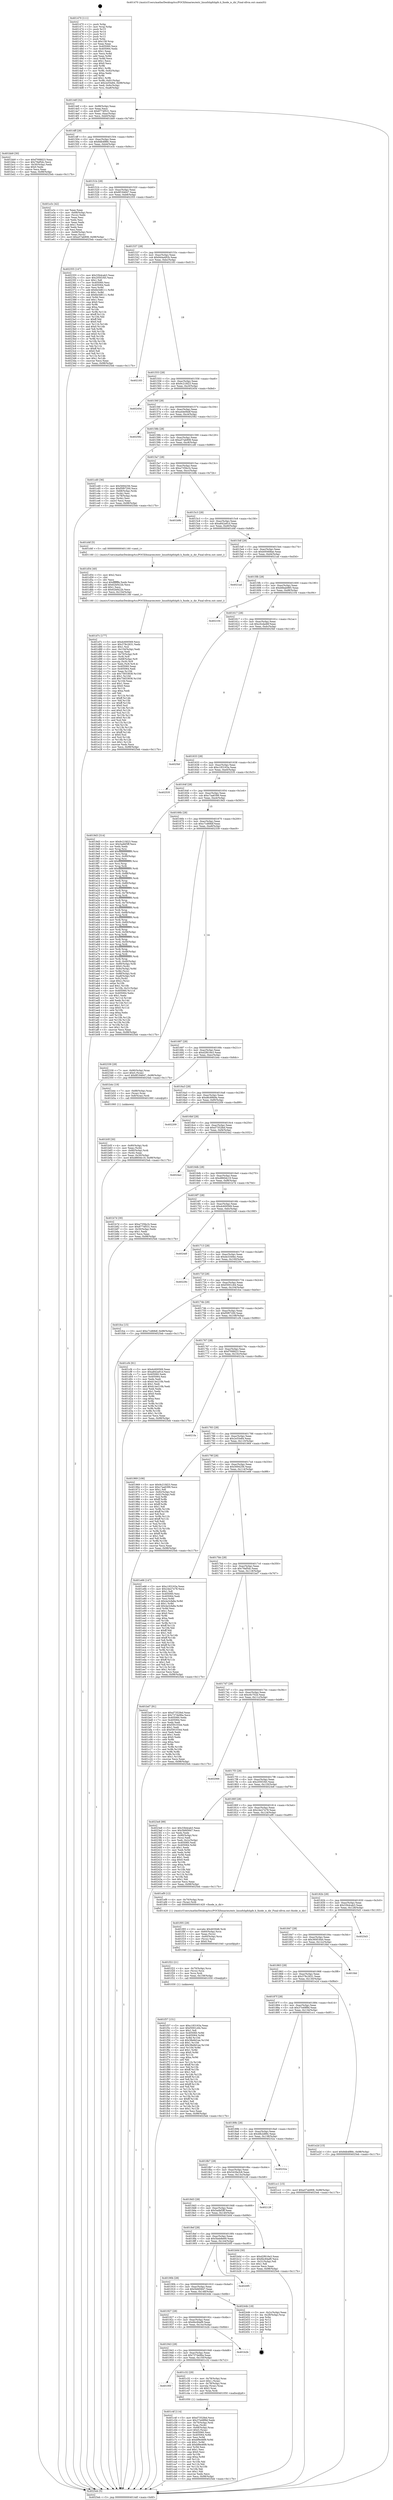 digraph "0x401470" {
  label = "0x401470 (/mnt/c/Users/mathe/Desktop/tcc/POCII/binaries/extr_linuxfshpfshpfs.h_fnode_is_dir_Final-ollvm.out::main(0))"
  labelloc = "t"
  node[shape=record]

  Entry [label="",width=0.3,height=0.3,shape=circle,fillcolor=black,style=filled]
  "0x4014df" [label="{
     0x4014df [32]\l
     | [instrs]\l
     &nbsp;&nbsp;0x4014df \<+6\>: mov -0x98(%rbp),%eax\l
     &nbsp;&nbsp;0x4014e5 \<+2\>: mov %eax,%ecx\l
     &nbsp;&nbsp;0x4014e7 \<+6\>: sub $0x8774f531,%ecx\l
     &nbsp;&nbsp;0x4014ed \<+6\>: mov %eax,-0xac(%rbp)\l
     &nbsp;&nbsp;0x4014f3 \<+6\>: mov %ecx,-0xb0(%rbp)\l
     &nbsp;&nbsp;0x4014f9 \<+6\>: je 0000000000401bb9 \<main+0x749\>\l
  }"]
  "0x401bb9" [label="{
     0x401bb9 [30]\l
     | [instrs]\l
     &nbsp;&nbsp;0x401bb9 \<+5\>: mov $0xf769fd23,%eax\l
     &nbsp;&nbsp;0x401bbe \<+5\>: mov $0x79af5dc,%ecx\l
     &nbsp;&nbsp;0x401bc3 \<+3\>: mov -0x30(%rbp),%edx\l
     &nbsp;&nbsp;0x401bc6 \<+3\>: cmp $0x0,%edx\l
     &nbsp;&nbsp;0x401bc9 \<+3\>: cmove %ecx,%eax\l
     &nbsp;&nbsp;0x401bcc \<+6\>: mov %eax,-0x98(%rbp)\l
     &nbsp;&nbsp;0x401bd2 \<+5\>: jmp 00000000004025eb \<main+0x117b\>\l
  }"]
  "0x4014ff" [label="{
     0x4014ff [28]\l
     | [instrs]\l
     &nbsp;&nbsp;0x4014ff \<+5\>: jmp 0000000000401504 \<main+0x94\>\l
     &nbsp;&nbsp;0x401504 \<+6\>: mov -0xac(%rbp),%eax\l
     &nbsp;&nbsp;0x40150a \<+5\>: sub $0x8db4f88c,%eax\l
     &nbsp;&nbsp;0x40150f \<+6\>: mov %eax,-0xb4(%rbp)\l
     &nbsp;&nbsp;0x401515 \<+6\>: je 0000000000401e3c \<main+0x9cc\>\l
  }"]
  Exit [label="",width=0.3,height=0.3,shape=circle,fillcolor=black,style=filled,peripheries=2]
  "0x401e3c" [label="{
     0x401e3c [42]\l
     | [instrs]\l
     &nbsp;&nbsp;0x401e3c \<+2\>: xor %eax,%eax\l
     &nbsp;&nbsp;0x401e3e \<+4\>: mov -0x68(%rbp),%rcx\l
     &nbsp;&nbsp;0x401e42 \<+2\>: mov (%rcx),%edx\l
     &nbsp;&nbsp;0x401e44 \<+2\>: mov %eax,%esi\l
     &nbsp;&nbsp;0x401e46 \<+2\>: sub %edx,%esi\l
     &nbsp;&nbsp;0x401e48 \<+2\>: mov %eax,%edx\l
     &nbsp;&nbsp;0x401e4a \<+3\>: sub $0x1,%edx\l
     &nbsp;&nbsp;0x401e4d \<+2\>: add %edx,%esi\l
     &nbsp;&nbsp;0x401e4f \<+2\>: sub %esi,%eax\l
     &nbsp;&nbsp;0x401e51 \<+4\>: mov -0x68(%rbp),%rcx\l
     &nbsp;&nbsp;0x401e55 \<+2\>: mov %eax,(%rcx)\l
     &nbsp;&nbsp;0x401e57 \<+10\>: movl $0xa57ab908,-0x98(%rbp)\l
     &nbsp;&nbsp;0x401e61 \<+5\>: jmp 00000000004025eb \<main+0x117b\>\l
  }"]
  "0x40151b" [label="{
     0x40151b [28]\l
     | [instrs]\l
     &nbsp;&nbsp;0x40151b \<+5\>: jmp 0000000000401520 \<main+0xb0\>\l
     &nbsp;&nbsp;0x401520 \<+6\>: mov -0xac(%rbp),%eax\l
     &nbsp;&nbsp;0x401526 \<+5\>: sub $0x8f194647,%eax\l
     &nbsp;&nbsp;0x40152b \<+6\>: mov %eax,-0xb8(%rbp)\l
     &nbsp;&nbsp;0x401531 \<+6\>: je 0000000000402355 \<main+0xee5\>\l
  }"]
  "0x401f37" [label="{
     0x401f37 [151]\l
     | [instrs]\l
     &nbsp;&nbsp;0x401f37 \<+5\>: mov $0xc183163a,%eax\l
     &nbsp;&nbsp;0x401f3c \<+5\>: mov $0xf3001c64,%esi\l
     &nbsp;&nbsp;0x401f41 \<+2\>: mov $0x1,%dl\l
     &nbsp;&nbsp;0x401f43 \<+8\>: mov 0x405060,%r8d\l
     &nbsp;&nbsp;0x401f4b \<+8\>: mov 0x405064,%r9d\l
     &nbsp;&nbsp;0x401f53 \<+3\>: mov %r8d,%r10d\l
     &nbsp;&nbsp;0x401f56 \<+7\>: sub $0x38e8d1ee,%r10d\l
     &nbsp;&nbsp;0x401f5d \<+4\>: sub $0x1,%r10d\l
     &nbsp;&nbsp;0x401f61 \<+7\>: add $0x38e8d1ee,%r10d\l
     &nbsp;&nbsp;0x401f68 \<+4\>: imul %r10d,%r8d\l
     &nbsp;&nbsp;0x401f6c \<+4\>: and $0x1,%r8d\l
     &nbsp;&nbsp;0x401f70 \<+4\>: cmp $0x0,%r8d\l
     &nbsp;&nbsp;0x401f74 \<+4\>: sete %r11b\l
     &nbsp;&nbsp;0x401f78 \<+4\>: cmp $0xa,%r9d\l
     &nbsp;&nbsp;0x401f7c \<+3\>: setl %bl\l
     &nbsp;&nbsp;0x401f7f \<+3\>: mov %r11b,%r14b\l
     &nbsp;&nbsp;0x401f82 \<+4\>: xor $0xff,%r14b\l
     &nbsp;&nbsp;0x401f86 \<+3\>: mov %bl,%r15b\l
     &nbsp;&nbsp;0x401f89 \<+4\>: xor $0xff,%r15b\l
     &nbsp;&nbsp;0x401f8d \<+3\>: xor $0x1,%dl\l
     &nbsp;&nbsp;0x401f90 \<+3\>: mov %r14b,%r12b\l
     &nbsp;&nbsp;0x401f93 \<+4\>: and $0xff,%r12b\l
     &nbsp;&nbsp;0x401f97 \<+3\>: and %dl,%r11b\l
     &nbsp;&nbsp;0x401f9a \<+3\>: mov %r15b,%r13b\l
     &nbsp;&nbsp;0x401f9d \<+4\>: and $0xff,%r13b\l
     &nbsp;&nbsp;0x401fa1 \<+2\>: and %dl,%bl\l
     &nbsp;&nbsp;0x401fa3 \<+3\>: or %r11b,%r12b\l
     &nbsp;&nbsp;0x401fa6 \<+3\>: or %bl,%r13b\l
     &nbsp;&nbsp;0x401fa9 \<+3\>: xor %r13b,%r12b\l
     &nbsp;&nbsp;0x401fac \<+3\>: or %r15b,%r14b\l
     &nbsp;&nbsp;0x401faf \<+4\>: xor $0xff,%r14b\l
     &nbsp;&nbsp;0x401fb3 \<+3\>: or $0x1,%dl\l
     &nbsp;&nbsp;0x401fb6 \<+3\>: and %dl,%r14b\l
     &nbsp;&nbsp;0x401fb9 \<+3\>: or %r14b,%r12b\l
     &nbsp;&nbsp;0x401fbc \<+4\>: test $0x1,%r12b\l
     &nbsp;&nbsp;0x401fc0 \<+3\>: cmovne %esi,%eax\l
     &nbsp;&nbsp;0x401fc3 \<+6\>: mov %eax,-0x98(%rbp)\l
     &nbsp;&nbsp;0x401fc9 \<+5\>: jmp 00000000004025eb \<main+0x117b\>\l
  }"]
  "0x402355" [label="{
     0x402355 [147]\l
     | [instrs]\l
     &nbsp;&nbsp;0x402355 \<+5\>: mov $0x33b4cab3,%eax\l
     &nbsp;&nbsp;0x40235a \<+5\>: mov $0x205f1f45,%ecx\l
     &nbsp;&nbsp;0x40235f \<+2\>: mov $0x1,%dl\l
     &nbsp;&nbsp;0x402361 \<+7\>: mov 0x405060,%esi\l
     &nbsp;&nbsp;0x402368 \<+7\>: mov 0x405064,%edi\l
     &nbsp;&nbsp;0x40236f \<+3\>: mov %esi,%r8d\l
     &nbsp;&nbsp;0x402372 \<+7\>: add $0x6e3d8111,%r8d\l
     &nbsp;&nbsp;0x402379 \<+4\>: sub $0x1,%r8d\l
     &nbsp;&nbsp;0x40237d \<+7\>: sub $0x6e3d8111,%r8d\l
     &nbsp;&nbsp;0x402384 \<+4\>: imul %r8d,%esi\l
     &nbsp;&nbsp;0x402388 \<+3\>: and $0x1,%esi\l
     &nbsp;&nbsp;0x40238b \<+3\>: cmp $0x0,%esi\l
     &nbsp;&nbsp;0x40238e \<+4\>: sete %r9b\l
     &nbsp;&nbsp;0x402392 \<+3\>: cmp $0xa,%edi\l
     &nbsp;&nbsp;0x402395 \<+4\>: setl %r10b\l
     &nbsp;&nbsp;0x402399 \<+3\>: mov %r9b,%r11b\l
     &nbsp;&nbsp;0x40239c \<+4\>: xor $0xff,%r11b\l
     &nbsp;&nbsp;0x4023a0 \<+3\>: mov %r10b,%bl\l
     &nbsp;&nbsp;0x4023a3 \<+3\>: xor $0xff,%bl\l
     &nbsp;&nbsp;0x4023a6 \<+3\>: xor $0x0,%dl\l
     &nbsp;&nbsp;0x4023a9 \<+3\>: mov %r11b,%r14b\l
     &nbsp;&nbsp;0x4023ac \<+4\>: and $0x0,%r14b\l
     &nbsp;&nbsp;0x4023b0 \<+3\>: and %dl,%r9b\l
     &nbsp;&nbsp;0x4023b3 \<+3\>: mov %bl,%r15b\l
     &nbsp;&nbsp;0x4023b6 \<+4\>: and $0x0,%r15b\l
     &nbsp;&nbsp;0x4023ba \<+3\>: and %dl,%r10b\l
     &nbsp;&nbsp;0x4023bd \<+3\>: or %r9b,%r14b\l
     &nbsp;&nbsp;0x4023c0 \<+3\>: or %r10b,%r15b\l
     &nbsp;&nbsp;0x4023c3 \<+3\>: xor %r15b,%r14b\l
     &nbsp;&nbsp;0x4023c6 \<+3\>: or %bl,%r11b\l
     &nbsp;&nbsp;0x4023c9 \<+4\>: xor $0xff,%r11b\l
     &nbsp;&nbsp;0x4023cd \<+3\>: or $0x0,%dl\l
     &nbsp;&nbsp;0x4023d0 \<+3\>: and %dl,%r11b\l
     &nbsp;&nbsp;0x4023d3 \<+3\>: or %r11b,%r14b\l
     &nbsp;&nbsp;0x4023d6 \<+4\>: test $0x1,%r14b\l
     &nbsp;&nbsp;0x4023da \<+3\>: cmovne %ecx,%eax\l
     &nbsp;&nbsp;0x4023dd \<+6\>: mov %eax,-0x98(%rbp)\l
     &nbsp;&nbsp;0x4023e3 \<+5\>: jmp 00000000004025eb \<main+0x117b\>\l
  }"]
  "0x401537" [label="{
     0x401537 [28]\l
     | [instrs]\l
     &nbsp;&nbsp;0x401537 \<+5\>: jmp 000000000040153c \<main+0xcc\>\l
     &nbsp;&nbsp;0x40153c \<+6\>: mov -0xac(%rbp),%eax\l
     &nbsp;&nbsp;0x401542 \<+5\>: sub $0x944a492b,%eax\l
     &nbsp;&nbsp;0x401547 \<+6\>: mov %eax,-0xbc(%rbp)\l
     &nbsp;&nbsp;0x40154d \<+6\>: je 0000000000402183 \<main+0xd13\>\l
  }"]
  "0x401f22" [label="{
     0x401f22 [21]\l
     | [instrs]\l
     &nbsp;&nbsp;0x401f22 \<+4\>: mov -0x70(%rbp),%rcx\l
     &nbsp;&nbsp;0x401f26 \<+3\>: mov (%rcx),%rcx\l
     &nbsp;&nbsp;0x401f29 \<+3\>: mov %rcx,%rdi\l
     &nbsp;&nbsp;0x401f2c \<+6\>: mov %eax,-0x158(%rbp)\l
     &nbsp;&nbsp;0x401f32 \<+5\>: call 0000000000401030 \<free@plt\>\l
     | [calls]\l
     &nbsp;&nbsp;0x401030 \{1\} (unknown)\l
  }"]
  "0x402183" [label="{
     0x402183\l
  }", style=dashed]
  "0x401553" [label="{
     0x401553 [28]\l
     | [instrs]\l
     &nbsp;&nbsp;0x401553 \<+5\>: jmp 0000000000401558 \<main+0xe8\>\l
     &nbsp;&nbsp;0x401558 \<+6\>: mov -0xac(%rbp),%eax\l
     &nbsp;&nbsp;0x40155e \<+5\>: sub $0x9c21fd23,%eax\l
     &nbsp;&nbsp;0x401563 \<+6\>: mov %eax,-0xc0(%rbp)\l
     &nbsp;&nbsp;0x401569 \<+6\>: je 000000000040245d \<main+0xfed\>\l
  }"]
  "0x401f05" [label="{
     0x401f05 [29]\l
     | [instrs]\l
     &nbsp;&nbsp;0x401f05 \<+10\>: movabs $0x4030d6,%rdi\l
     &nbsp;&nbsp;0x401f0f \<+4\>: mov -0x60(%rbp),%rcx\l
     &nbsp;&nbsp;0x401f13 \<+2\>: mov %eax,(%rcx)\l
     &nbsp;&nbsp;0x401f15 \<+4\>: mov -0x60(%rbp),%rcx\l
     &nbsp;&nbsp;0x401f19 \<+2\>: mov (%rcx),%esi\l
     &nbsp;&nbsp;0x401f1b \<+2\>: mov $0x0,%al\l
     &nbsp;&nbsp;0x401f1d \<+5\>: call 0000000000401040 \<printf@plt\>\l
     | [calls]\l
     &nbsp;&nbsp;0x401040 \{1\} (unknown)\l
  }"]
  "0x40245d" [label="{
     0x40245d\l
  }", style=dashed]
  "0x40156f" [label="{
     0x40156f [28]\l
     | [instrs]\l
     &nbsp;&nbsp;0x40156f \<+5\>: jmp 0000000000401574 \<main+0x104\>\l
     &nbsp;&nbsp;0x401574 \<+6\>: mov -0xac(%rbp),%eax\l
     &nbsp;&nbsp;0x40157a \<+5\>: sub $0xa44e0bdf,%eax\l
     &nbsp;&nbsp;0x40157f \<+6\>: mov %eax,-0xc4(%rbp)\l
     &nbsp;&nbsp;0x401585 \<+6\>: je 0000000000402582 \<main+0x1112\>\l
  }"]
  "0x401d7c" [label="{
     0x401d7c [177]\l
     | [instrs]\l
     &nbsp;&nbsp;0x401d7c \<+5\>: mov $0xdc600569,%ecx\l
     &nbsp;&nbsp;0x401d81 \<+5\>: mov $0x378c2631,%edx\l
     &nbsp;&nbsp;0x401d86 \<+3\>: mov $0x1,%sil\l
     &nbsp;&nbsp;0x401d89 \<+6\>: mov -0x154(%rbp),%edi\l
     &nbsp;&nbsp;0x401d8f \<+3\>: imul %eax,%edi\l
     &nbsp;&nbsp;0x401d92 \<+4\>: mov -0x70(%rbp),%r8\l
     &nbsp;&nbsp;0x401d96 \<+3\>: mov (%r8),%r8\l
     &nbsp;&nbsp;0x401d99 \<+4\>: mov -0x68(%rbp),%r9\l
     &nbsp;&nbsp;0x401d9d \<+3\>: movslq (%r9),%r9\l
     &nbsp;&nbsp;0x401da0 \<+4\>: mov %edi,(%r8,%r9,4)\l
     &nbsp;&nbsp;0x401da4 \<+7\>: mov 0x405060,%eax\l
     &nbsp;&nbsp;0x401dab \<+7\>: mov 0x405064,%edi\l
     &nbsp;&nbsp;0x401db2 \<+3\>: mov %eax,%r10d\l
     &nbsp;&nbsp;0x401db5 \<+7\>: sub $0x75653838,%r10d\l
     &nbsp;&nbsp;0x401dbc \<+4\>: sub $0x1,%r10d\l
     &nbsp;&nbsp;0x401dc0 \<+7\>: add $0x75653838,%r10d\l
     &nbsp;&nbsp;0x401dc7 \<+4\>: imul %r10d,%eax\l
     &nbsp;&nbsp;0x401dcb \<+3\>: and $0x1,%eax\l
     &nbsp;&nbsp;0x401dce \<+3\>: cmp $0x0,%eax\l
     &nbsp;&nbsp;0x401dd1 \<+4\>: sete %r11b\l
     &nbsp;&nbsp;0x401dd5 \<+3\>: cmp $0xa,%edi\l
     &nbsp;&nbsp;0x401dd8 \<+3\>: setl %bl\l
     &nbsp;&nbsp;0x401ddb \<+3\>: mov %r11b,%r14b\l
     &nbsp;&nbsp;0x401dde \<+4\>: xor $0xff,%r14b\l
     &nbsp;&nbsp;0x401de2 \<+3\>: mov %bl,%r15b\l
     &nbsp;&nbsp;0x401de5 \<+4\>: xor $0xff,%r15b\l
     &nbsp;&nbsp;0x401de9 \<+4\>: xor $0x0,%sil\l
     &nbsp;&nbsp;0x401ded \<+3\>: mov %r14b,%r12b\l
     &nbsp;&nbsp;0x401df0 \<+4\>: and $0x0,%r12b\l
     &nbsp;&nbsp;0x401df4 \<+3\>: and %sil,%r11b\l
     &nbsp;&nbsp;0x401df7 \<+3\>: mov %r15b,%r13b\l
     &nbsp;&nbsp;0x401dfa \<+4\>: and $0x0,%r13b\l
     &nbsp;&nbsp;0x401dfe \<+3\>: and %sil,%bl\l
     &nbsp;&nbsp;0x401e01 \<+3\>: or %r11b,%r12b\l
     &nbsp;&nbsp;0x401e04 \<+3\>: or %bl,%r13b\l
     &nbsp;&nbsp;0x401e07 \<+3\>: xor %r13b,%r12b\l
     &nbsp;&nbsp;0x401e0a \<+3\>: or %r15b,%r14b\l
     &nbsp;&nbsp;0x401e0d \<+4\>: xor $0xff,%r14b\l
     &nbsp;&nbsp;0x401e11 \<+4\>: or $0x0,%sil\l
     &nbsp;&nbsp;0x401e15 \<+3\>: and %sil,%r14b\l
     &nbsp;&nbsp;0x401e18 \<+3\>: or %r14b,%r12b\l
     &nbsp;&nbsp;0x401e1b \<+4\>: test $0x1,%r12b\l
     &nbsp;&nbsp;0x401e1f \<+3\>: cmovne %edx,%ecx\l
     &nbsp;&nbsp;0x401e22 \<+6\>: mov %ecx,-0x98(%rbp)\l
     &nbsp;&nbsp;0x401e28 \<+5\>: jmp 00000000004025eb \<main+0x117b\>\l
  }"]
  "0x402582" [label="{
     0x402582\l
  }", style=dashed]
  "0x40158b" [label="{
     0x40158b [28]\l
     | [instrs]\l
     &nbsp;&nbsp;0x40158b \<+5\>: jmp 0000000000401590 \<main+0x120\>\l
     &nbsp;&nbsp;0x401590 \<+6\>: mov -0xac(%rbp),%eax\l
     &nbsp;&nbsp;0x401596 \<+5\>: sub $0xa57ab908,%eax\l
     &nbsp;&nbsp;0x40159b \<+6\>: mov %eax,-0xc8(%rbp)\l
     &nbsp;&nbsp;0x4015a1 \<+6\>: je 0000000000401cd0 \<main+0x860\>\l
  }"]
  "0x401d54" [label="{
     0x401d54 [40]\l
     | [instrs]\l
     &nbsp;&nbsp;0x401d54 \<+5\>: mov $0x2,%ecx\l
     &nbsp;&nbsp;0x401d59 \<+1\>: cltd\l
     &nbsp;&nbsp;0x401d5a \<+2\>: idiv %ecx\l
     &nbsp;&nbsp;0x401d5c \<+6\>: imul $0xfffffffe,%edx,%ecx\l
     &nbsp;&nbsp;0x401d62 \<+6\>: add $0x62bf422b,%ecx\l
     &nbsp;&nbsp;0x401d68 \<+3\>: add $0x1,%ecx\l
     &nbsp;&nbsp;0x401d6b \<+6\>: sub $0x62bf422b,%ecx\l
     &nbsp;&nbsp;0x401d71 \<+6\>: mov %ecx,-0x154(%rbp)\l
     &nbsp;&nbsp;0x401d77 \<+5\>: call 0000000000401160 \<next_i\>\l
     | [calls]\l
     &nbsp;&nbsp;0x401160 \{1\} (/mnt/c/Users/mathe/Desktop/tcc/POCII/binaries/extr_linuxfshpfshpfs.h_fnode_is_dir_Final-ollvm.out::next_i)\l
  }"]
  "0x401cd0" [label="{
     0x401cd0 [36]\l
     | [instrs]\l
     &nbsp;&nbsp;0x401cd0 \<+5\>: mov $0x5694256,%eax\l
     &nbsp;&nbsp;0x401cd5 \<+5\>: mov $0xf5f97200,%ecx\l
     &nbsp;&nbsp;0x401cda \<+4\>: mov -0x68(%rbp),%rdx\l
     &nbsp;&nbsp;0x401cde \<+2\>: mov (%rdx),%esi\l
     &nbsp;&nbsp;0x401ce0 \<+4\>: mov -0x78(%rbp),%rdx\l
     &nbsp;&nbsp;0x401ce4 \<+2\>: cmp (%rdx),%esi\l
     &nbsp;&nbsp;0x401ce6 \<+3\>: cmovl %ecx,%eax\l
     &nbsp;&nbsp;0x401ce9 \<+6\>: mov %eax,-0x98(%rbp)\l
     &nbsp;&nbsp;0x401cef \<+5\>: jmp 00000000004025eb \<main+0x117b\>\l
  }"]
  "0x4015a7" [label="{
     0x4015a7 [28]\l
     | [instrs]\l
     &nbsp;&nbsp;0x4015a7 \<+5\>: jmp 00000000004015ac \<main+0x13c\>\l
     &nbsp;&nbsp;0x4015ac \<+6\>: mov -0xac(%rbp),%eax\l
     &nbsp;&nbsp;0x4015b2 \<+5\>: sub $0xa735fa1b,%eax\l
     &nbsp;&nbsp;0x4015b7 \<+6\>: mov %eax,-0xcc(%rbp)\l
     &nbsp;&nbsp;0x4015bd \<+6\>: je 0000000000401b9b \<main+0x72b\>\l
  }"]
  "0x401c4f" [label="{
     0x401c4f [114]\l
     | [instrs]\l
     &nbsp;&nbsp;0x401c4f \<+5\>: mov $0xd7352fed,%ecx\l
     &nbsp;&nbsp;0x401c54 \<+5\>: mov $0x37e49f9d,%edx\l
     &nbsp;&nbsp;0x401c59 \<+4\>: mov -0x70(%rbp),%rdi\l
     &nbsp;&nbsp;0x401c5d \<+3\>: mov %rax,(%rdi)\l
     &nbsp;&nbsp;0x401c60 \<+4\>: mov -0x68(%rbp),%rax\l
     &nbsp;&nbsp;0x401c64 \<+6\>: movl $0x0,(%rax)\l
     &nbsp;&nbsp;0x401c6a \<+7\>: mov 0x405060,%esi\l
     &nbsp;&nbsp;0x401c71 \<+8\>: mov 0x405064,%r8d\l
     &nbsp;&nbsp;0x401c79 \<+3\>: mov %esi,%r9d\l
     &nbsp;&nbsp;0x401c7c \<+7\>: sub $0xbf9e46f9,%r9d\l
     &nbsp;&nbsp;0x401c83 \<+4\>: sub $0x1,%r9d\l
     &nbsp;&nbsp;0x401c87 \<+7\>: add $0xbf9e46f9,%r9d\l
     &nbsp;&nbsp;0x401c8e \<+4\>: imul %r9d,%esi\l
     &nbsp;&nbsp;0x401c92 \<+3\>: and $0x1,%esi\l
     &nbsp;&nbsp;0x401c95 \<+3\>: cmp $0x0,%esi\l
     &nbsp;&nbsp;0x401c98 \<+4\>: sete %r10b\l
     &nbsp;&nbsp;0x401c9c \<+4\>: cmp $0xa,%r8d\l
     &nbsp;&nbsp;0x401ca0 \<+4\>: setl %r11b\l
     &nbsp;&nbsp;0x401ca4 \<+3\>: mov %r10b,%bl\l
     &nbsp;&nbsp;0x401ca7 \<+3\>: and %r11b,%bl\l
     &nbsp;&nbsp;0x401caa \<+3\>: xor %r11b,%r10b\l
     &nbsp;&nbsp;0x401cad \<+3\>: or %r10b,%bl\l
     &nbsp;&nbsp;0x401cb0 \<+3\>: test $0x1,%bl\l
     &nbsp;&nbsp;0x401cb3 \<+3\>: cmovne %edx,%ecx\l
     &nbsp;&nbsp;0x401cb6 \<+6\>: mov %ecx,-0x98(%rbp)\l
     &nbsp;&nbsp;0x401cbc \<+5\>: jmp 00000000004025eb \<main+0x117b\>\l
  }"]
  "0x401b9b" [label="{
     0x401b9b\l
  }", style=dashed]
  "0x4015c3" [label="{
     0x4015c3 [28]\l
     | [instrs]\l
     &nbsp;&nbsp;0x4015c3 \<+5\>: jmp 00000000004015c8 \<main+0x158\>\l
     &nbsp;&nbsp;0x4015c8 \<+6\>: mov -0xac(%rbp),%eax\l
     &nbsp;&nbsp;0x4015ce \<+5\>: sub $0xa842a91d,%eax\l
     &nbsp;&nbsp;0x4015d3 \<+6\>: mov %eax,-0xd0(%rbp)\l
     &nbsp;&nbsp;0x4015d9 \<+6\>: je 0000000000401d4f \<main+0x8df\>\l
  }"]
  "0x40195f" [label="{
     0x40195f\l
  }", style=dashed]
  "0x401d4f" [label="{
     0x401d4f [5]\l
     | [instrs]\l
     &nbsp;&nbsp;0x401d4f \<+5\>: call 0000000000401160 \<next_i\>\l
     | [calls]\l
     &nbsp;&nbsp;0x401160 \{1\} (/mnt/c/Users/mathe/Desktop/tcc/POCII/binaries/extr_linuxfshpfshpfs.h_fnode_is_dir_Final-ollvm.out::next_i)\l
  }"]
  "0x4015df" [label="{
     0x4015df [28]\l
     | [instrs]\l
     &nbsp;&nbsp;0x4015df \<+5\>: jmp 00000000004015e4 \<main+0x174\>\l
     &nbsp;&nbsp;0x4015e4 \<+6\>: mov -0xac(%rbp),%eax\l
     &nbsp;&nbsp;0x4015ea \<+5\>: sub $0xb00468ae,%eax\l
     &nbsp;&nbsp;0x4015ef \<+6\>: mov %eax,-0xd4(%rbp)\l
     &nbsp;&nbsp;0x4015f5 \<+6\>: je 00000000004021ad \<main+0xd3d\>\l
  }"]
  "0x401c32" [label="{
     0x401c32 [29]\l
     | [instrs]\l
     &nbsp;&nbsp;0x401c32 \<+4\>: mov -0x78(%rbp),%rax\l
     &nbsp;&nbsp;0x401c36 \<+6\>: movl $0x1,(%rax)\l
     &nbsp;&nbsp;0x401c3c \<+4\>: mov -0x78(%rbp),%rax\l
     &nbsp;&nbsp;0x401c40 \<+3\>: movslq (%rax),%rax\l
     &nbsp;&nbsp;0x401c43 \<+4\>: shl $0x2,%rax\l
     &nbsp;&nbsp;0x401c47 \<+3\>: mov %rax,%rdi\l
     &nbsp;&nbsp;0x401c4a \<+5\>: call 0000000000401050 \<malloc@plt\>\l
     | [calls]\l
     &nbsp;&nbsp;0x401050 \{1\} (unknown)\l
  }"]
  "0x4021ad" [label="{
     0x4021ad\l
  }", style=dashed]
  "0x4015fb" [label="{
     0x4015fb [28]\l
     | [instrs]\l
     &nbsp;&nbsp;0x4015fb \<+5\>: jmp 0000000000401600 \<main+0x190\>\l
     &nbsp;&nbsp;0x401600 \<+6\>: mov -0xac(%rbp),%eax\l
     &nbsp;&nbsp;0x401606 \<+5\>: sub $0xb6bab985,%eax\l
     &nbsp;&nbsp;0x40160b \<+6\>: mov %eax,-0xd8(%rbp)\l
     &nbsp;&nbsp;0x401611 \<+6\>: je 0000000000402104 \<main+0xc94\>\l
  }"]
  "0x401943" [label="{
     0x401943 [28]\l
     | [instrs]\l
     &nbsp;&nbsp;0x401943 \<+5\>: jmp 0000000000401948 \<main+0x4d8\>\l
     &nbsp;&nbsp;0x401948 \<+6\>: mov -0xac(%rbp),%eax\l
     &nbsp;&nbsp;0x40194e \<+5\>: sub $0x737de96a,%eax\l
     &nbsp;&nbsp;0x401953 \<+6\>: mov %eax,-0x150(%rbp)\l
     &nbsp;&nbsp;0x401959 \<+6\>: je 0000000000401c32 \<main+0x7c2\>\l
  }"]
  "0x402104" [label="{
     0x402104\l
  }", style=dashed]
  "0x401617" [label="{
     0x401617 [28]\l
     | [instrs]\l
     &nbsp;&nbsp;0x401617 \<+5\>: jmp 000000000040161c \<main+0x1ac\>\l
     &nbsp;&nbsp;0x40161c \<+6\>: mov -0xac(%rbp),%eax\l
     &nbsp;&nbsp;0x401622 \<+5\>: sub $0xc0cda46f,%eax\l
     &nbsp;&nbsp;0x401627 \<+6\>: mov %eax,-0xdc(%rbp)\l
     &nbsp;&nbsp;0x40162d \<+6\>: je 00000000004025bf \<main+0x114f\>\l
  }"]
  "0x401b2b" [label="{
     0x401b2b\l
  }", style=dashed]
  "0x4025bf" [label="{
     0x4025bf\l
  }", style=dashed]
  "0x401633" [label="{
     0x401633 [28]\l
     | [instrs]\l
     &nbsp;&nbsp;0x401633 \<+5\>: jmp 0000000000401638 \<main+0x1c8\>\l
     &nbsp;&nbsp;0x401638 \<+6\>: mov -0xac(%rbp),%eax\l
     &nbsp;&nbsp;0x40163e \<+5\>: sub $0xc183163a,%eax\l
     &nbsp;&nbsp;0x401643 \<+6\>: mov %eax,-0xe0(%rbp)\l
     &nbsp;&nbsp;0x401649 \<+6\>: je 0000000000402535 \<main+0x10c5\>\l
  }"]
  "0x401927" [label="{
     0x401927 [28]\l
     | [instrs]\l
     &nbsp;&nbsp;0x401927 \<+5\>: jmp 000000000040192c \<main+0x4bc\>\l
     &nbsp;&nbsp;0x40192c \<+6\>: mov -0xac(%rbp),%eax\l
     &nbsp;&nbsp;0x401932 \<+5\>: sub $0x6bc84af9,%eax\l
     &nbsp;&nbsp;0x401937 \<+6\>: mov %eax,-0x14c(%rbp)\l
     &nbsp;&nbsp;0x40193d \<+6\>: je 0000000000401b2b \<main+0x6bb\>\l
  }"]
  "0x402535" [label="{
     0x402535\l
  }", style=dashed]
  "0x40164f" [label="{
     0x40164f [28]\l
     | [instrs]\l
     &nbsp;&nbsp;0x40164f \<+5\>: jmp 0000000000401654 \<main+0x1e4\>\l
     &nbsp;&nbsp;0x401654 \<+6\>: mov -0xac(%rbp),%eax\l
     &nbsp;&nbsp;0x40165a \<+5\>: sub $0xc7aa6399,%eax\l
     &nbsp;&nbsp;0x40165f \<+6\>: mov %eax,-0xe4(%rbp)\l
     &nbsp;&nbsp;0x401665 \<+6\>: je 00000000004019d3 \<main+0x563\>\l
  }"]
  "0x40244b" [label="{
     0x40244b [18]\l
     | [instrs]\l
     &nbsp;&nbsp;0x40244b \<+3\>: mov -0x2c(%rbp),%eax\l
     &nbsp;&nbsp;0x40244e \<+4\>: lea -0x28(%rbp),%rsp\l
     &nbsp;&nbsp;0x402452 \<+1\>: pop %rbx\l
     &nbsp;&nbsp;0x402453 \<+2\>: pop %r12\l
     &nbsp;&nbsp;0x402455 \<+2\>: pop %r13\l
     &nbsp;&nbsp;0x402457 \<+2\>: pop %r14\l
     &nbsp;&nbsp;0x402459 \<+2\>: pop %r15\l
     &nbsp;&nbsp;0x40245b \<+1\>: pop %rbp\l
     &nbsp;&nbsp;0x40245c \<+1\>: ret\l
  }"]
  "0x4019d3" [label="{
     0x4019d3 [314]\l
     | [instrs]\l
     &nbsp;&nbsp;0x4019d3 \<+5\>: mov $0x9c21fd23,%eax\l
     &nbsp;&nbsp;0x4019d8 \<+5\>: mov $0x5adbf3ff,%ecx\l
     &nbsp;&nbsp;0x4019dd \<+2\>: xor %edx,%edx\l
     &nbsp;&nbsp;0x4019df \<+3\>: mov %rsp,%rsi\l
     &nbsp;&nbsp;0x4019e2 \<+4\>: add $0xfffffffffffffff0,%rsi\l
     &nbsp;&nbsp;0x4019e6 \<+3\>: mov %rsi,%rsp\l
     &nbsp;&nbsp;0x4019e9 \<+7\>: mov %rsi,-0x90(%rbp)\l
     &nbsp;&nbsp;0x4019f0 \<+3\>: mov %rsp,%rsi\l
     &nbsp;&nbsp;0x4019f3 \<+4\>: add $0xfffffffffffffff0,%rsi\l
     &nbsp;&nbsp;0x4019f7 \<+3\>: mov %rsi,%rsp\l
     &nbsp;&nbsp;0x4019fa \<+3\>: mov %rsp,%rdi\l
     &nbsp;&nbsp;0x4019fd \<+4\>: add $0xfffffffffffffff0,%rdi\l
     &nbsp;&nbsp;0x401a01 \<+3\>: mov %rdi,%rsp\l
     &nbsp;&nbsp;0x401a04 \<+7\>: mov %rdi,-0x88(%rbp)\l
     &nbsp;&nbsp;0x401a0b \<+3\>: mov %rsp,%rdi\l
     &nbsp;&nbsp;0x401a0e \<+4\>: add $0xfffffffffffffff0,%rdi\l
     &nbsp;&nbsp;0x401a12 \<+3\>: mov %rdi,%rsp\l
     &nbsp;&nbsp;0x401a15 \<+4\>: mov %rdi,-0x80(%rbp)\l
     &nbsp;&nbsp;0x401a19 \<+3\>: mov %rsp,%rdi\l
     &nbsp;&nbsp;0x401a1c \<+4\>: add $0xfffffffffffffff0,%rdi\l
     &nbsp;&nbsp;0x401a20 \<+3\>: mov %rdi,%rsp\l
     &nbsp;&nbsp;0x401a23 \<+4\>: mov %rdi,-0x78(%rbp)\l
     &nbsp;&nbsp;0x401a27 \<+3\>: mov %rsp,%rdi\l
     &nbsp;&nbsp;0x401a2a \<+4\>: add $0xfffffffffffffff0,%rdi\l
     &nbsp;&nbsp;0x401a2e \<+3\>: mov %rdi,%rsp\l
     &nbsp;&nbsp;0x401a31 \<+4\>: mov %rdi,-0x70(%rbp)\l
     &nbsp;&nbsp;0x401a35 \<+3\>: mov %rsp,%rdi\l
     &nbsp;&nbsp;0x401a38 \<+4\>: add $0xfffffffffffffff0,%rdi\l
     &nbsp;&nbsp;0x401a3c \<+3\>: mov %rdi,%rsp\l
     &nbsp;&nbsp;0x401a3f \<+4\>: mov %rdi,-0x68(%rbp)\l
     &nbsp;&nbsp;0x401a43 \<+3\>: mov %rsp,%rdi\l
     &nbsp;&nbsp;0x401a46 \<+4\>: add $0xfffffffffffffff0,%rdi\l
     &nbsp;&nbsp;0x401a4a \<+3\>: mov %rdi,%rsp\l
     &nbsp;&nbsp;0x401a4d \<+4\>: mov %rdi,-0x60(%rbp)\l
     &nbsp;&nbsp;0x401a51 \<+3\>: mov %rsp,%rdi\l
     &nbsp;&nbsp;0x401a54 \<+4\>: add $0xfffffffffffffff0,%rdi\l
     &nbsp;&nbsp;0x401a58 \<+3\>: mov %rdi,%rsp\l
     &nbsp;&nbsp;0x401a5b \<+4\>: mov %rdi,-0x58(%rbp)\l
     &nbsp;&nbsp;0x401a5f \<+3\>: mov %rsp,%rdi\l
     &nbsp;&nbsp;0x401a62 \<+4\>: add $0xfffffffffffffff0,%rdi\l
     &nbsp;&nbsp;0x401a66 \<+3\>: mov %rdi,%rsp\l
     &nbsp;&nbsp;0x401a69 \<+4\>: mov %rdi,-0x50(%rbp)\l
     &nbsp;&nbsp;0x401a6d \<+3\>: mov %rsp,%rdi\l
     &nbsp;&nbsp;0x401a70 \<+4\>: add $0xfffffffffffffff0,%rdi\l
     &nbsp;&nbsp;0x401a74 \<+3\>: mov %rdi,%rsp\l
     &nbsp;&nbsp;0x401a77 \<+4\>: mov %rdi,-0x48(%rbp)\l
     &nbsp;&nbsp;0x401a7b \<+3\>: mov %rsp,%rdi\l
     &nbsp;&nbsp;0x401a7e \<+4\>: add $0xfffffffffffffff0,%rdi\l
     &nbsp;&nbsp;0x401a82 \<+3\>: mov %rdi,%rsp\l
     &nbsp;&nbsp;0x401a85 \<+4\>: mov %rdi,-0x40(%rbp)\l
     &nbsp;&nbsp;0x401a89 \<+7\>: mov -0x90(%rbp),%rdi\l
     &nbsp;&nbsp;0x401a90 \<+6\>: movl $0x0,(%rdi)\l
     &nbsp;&nbsp;0x401a96 \<+7\>: mov -0x9c(%rbp),%r8d\l
     &nbsp;&nbsp;0x401a9d \<+3\>: mov %r8d,(%rsi)\l
     &nbsp;&nbsp;0x401aa0 \<+7\>: mov -0x88(%rbp),%rdi\l
     &nbsp;&nbsp;0x401aa7 \<+7\>: mov -0xa8(%rbp),%r9\l
     &nbsp;&nbsp;0x401aae \<+3\>: mov %r9,(%rdi)\l
     &nbsp;&nbsp;0x401ab1 \<+3\>: cmpl $0x2,(%rsi)\l
     &nbsp;&nbsp;0x401ab4 \<+4\>: setne %r10b\l
     &nbsp;&nbsp;0x401ab8 \<+4\>: and $0x1,%r10b\l
     &nbsp;&nbsp;0x401abc \<+4\>: mov %r10b,-0x31(%rbp)\l
     &nbsp;&nbsp;0x401ac0 \<+8\>: mov 0x405060,%r11d\l
     &nbsp;&nbsp;0x401ac8 \<+7\>: mov 0x405064,%ebx\l
     &nbsp;&nbsp;0x401acf \<+3\>: sub $0x1,%edx\l
     &nbsp;&nbsp;0x401ad2 \<+3\>: mov %r11d,%r14d\l
     &nbsp;&nbsp;0x401ad5 \<+3\>: add %edx,%r14d\l
     &nbsp;&nbsp;0x401ad8 \<+4\>: imul %r14d,%r11d\l
     &nbsp;&nbsp;0x401adc \<+4\>: and $0x1,%r11d\l
     &nbsp;&nbsp;0x401ae0 \<+4\>: cmp $0x0,%r11d\l
     &nbsp;&nbsp;0x401ae4 \<+4\>: sete %r10b\l
     &nbsp;&nbsp;0x401ae8 \<+3\>: cmp $0xa,%ebx\l
     &nbsp;&nbsp;0x401aeb \<+4\>: setl %r15b\l
     &nbsp;&nbsp;0x401aef \<+3\>: mov %r10b,%r12b\l
     &nbsp;&nbsp;0x401af2 \<+3\>: and %r15b,%r12b\l
     &nbsp;&nbsp;0x401af5 \<+3\>: xor %r15b,%r10b\l
     &nbsp;&nbsp;0x401af8 \<+3\>: or %r10b,%r12b\l
     &nbsp;&nbsp;0x401afb \<+4\>: test $0x1,%r12b\l
     &nbsp;&nbsp;0x401aff \<+3\>: cmovne %ecx,%eax\l
     &nbsp;&nbsp;0x401b02 \<+6\>: mov %eax,-0x98(%rbp)\l
     &nbsp;&nbsp;0x401b08 \<+5\>: jmp 00000000004025eb \<main+0x117b\>\l
  }"]
  "0x40166b" [label="{
     0x40166b [28]\l
     | [instrs]\l
     &nbsp;&nbsp;0x40166b \<+5\>: jmp 0000000000401670 \<main+0x200\>\l
     &nbsp;&nbsp;0x401670 \<+6\>: mov -0xac(%rbp),%eax\l
     &nbsp;&nbsp;0x401676 \<+5\>: sub $0xc7cd68df,%eax\l
     &nbsp;&nbsp;0x40167b \<+6\>: mov %eax,-0xe8(%rbp)\l
     &nbsp;&nbsp;0x401681 \<+6\>: je 0000000000402339 \<main+0xec9\>\l
  }"]
  "0x40190b" [label="{
     0x40190b [28]\l
     | [instrs]\l
     &nbsp;&nbsp;0x40190b \<+5\>: jmp 0000000000401910 \<main+0x4a0\>\l
     &nbsp;&nbsp;0x401910 \<+6\>: mov -0xac(%rbp),%eax\l
     &nbsp;&nbsp;0x401916 \<+5\>: sub $0x5bfd5847,%eax\l
     &nbsp;&nbsp;0x40191b \<+6\>: mov %eax,-0x148(%rbp)\l
     &nbsp;&nbsp;0x401921 \<+6\>: je 000000000040244b \<main+0xfdb\>\l
  }"]
  "0x402339" [label="{
     0x402339 [28]\l
     | [instrs]\l
     &nbsp;&nbsp;0x402339 \<+7\>: mov -0x90(%rbp),%rax\l
     &nbsp;&nbsp;0x402340 \<+6\>: movl $0x0,(%rax)\l
     &nbsp;&nbsp;0x402346 \<+10\>: movl $0x8f194647,-0x98(%rbp)\l
     &nbsp;&nbsp;0x402350 \<+5\>: jmp 00000000004025eb \<main+0x117b\>\l
  }"]
  "0x401687" [label="{
     0x401687 [28]\l
     | [instrs]\l
     &nbsp;&nbsp;0x401687 \<+5\>: jmp 000000000040168c \<main+0x21c\>\l
     &nbsp;&nbsp;0x40168c \<+6\>: mov -0xac(%rbp),%eax\l
     &nbsp;&nbsp;0x401692 \<+5\>: sub $0xd2f616e3,%eax\l
     &nbsp;&nbsp;0x401697 \<+6\>: mov %eax,-0xec(%rbp)\l
     &nbsp;&nbsp;0x40169d \<+6\>: je 0000000000401b4c \<main+0x6dc\>\l
  }"]
  "0x4020f5" [label="{
     0x4020f5\l
  }", style=dashed]
  "0x401b4c" [label="{
     0x401b4c [19]\l
     | [instrs]\l
     &nbsp;&nbsp;0x401b4c \<+7\>: mov -0x88(%rbp),%rax\l
     &nbsp;&nbsp;0x401b53 \<+3\>: mov (%rax),%rax\l
     &nbsp;&nbsp;0x401b56 \<+4\>: mov 0x8(%rax),%rdi\l
     &nbsp;&nbsp;0x401b5a \<+5\>: call 0000000000401060 \<atoi@plt\>\l
     | [calls]\l
     &nbsp;&nbsp;0x401060 \{1\} (unknown)\l
  }"]
  "0x4016a3" [label="{
     0x4016a3 [28]\l
     | [instrs]\l
     &nbsp;&nbsp;0x4016a3 \<+5\>: jmp 00000000004016a8 \<main+0x238\>\l
     &nbsp;&nbsp;0x4016a8 \<+6\>: mov -0xac(%rbp),%eax\l
     &nbsp;&nbsp;0x4016ae \<+5\>: sub $0xd6c89b9a,%eax\l
     &nbsp;&nbsp;0x4016b3 \<+6\>: mov %eax,-0xf0(%rbp)\l
     &nbsp;&nbsp;0x4016b9 \<+6\>: je 0000000000402209 \<main+0xd99\>\l
  }"]
  "0x401b5f" [label="{
     0x401b5f [30]\l
     | [instrs]\l
     &nbsp;&nbsp;0x401b5f \<+4\>: mov -0x80(%rbp),%rdi\l
     &nbsp;&nbsp;0x401b63 \<+2\>: mov %eax,(%rdi)\l
     &nbsp;&nbsp;0x401b65 \<+4\>: mov -0x80(%rbp),%rdi\l
     &nbsp;&nbsp;0x401b69 \<+2\>: mov (%rdi),%eax\l
     &nbsp;&nbsp;0x401b6b \<+3\>: mov %eax,-0x30(%rbp)\l
     &nbsp;&nbsp;0x401b6e \<+10\>: movl $0xd860dc19,-0x98(%rbp)\l
     &nbsp;&nbsp;0x401b78 \<+5\>: jmp 00000000004025eb \<main+0x117b\>\l
  }"]
  "0x402209" [label="{
     0x402209\l
  }", style=dashed]
  "0x4016bf" [label="{
     0x4016bf [28]\l
     | [instrs]\l
     &nbsp;&nbsp;0x4016bf \<+5\>: jmp 00000000004016c4 \<main+0x254\>\l
     &nbsp;&nbsp;0x4016c4 \<+6\>: mov -0xac(%rbp),%eax\l
     &nbsp;&nbsp;0x4016ca \<+5\>: sub $0xd7352fed,%eax\l
     &nbsp;&nbsp;0x4016cf \<+6\>: mov %eax,-0xf4(%rbp)\l
     &nbsp;&nbsp;0x4016d5 \<+6\>: je 00000000004024a2 \<main+0x1032\>\l
  }"]
  "0x4018ef" [label="{
     0x4018ef [28]\l
     | [instrs]\l
     &nbsp;&nbsp;0x4018ef \<+5\>: jmp 00000000004018f4 \<main+0x484\>\l
     &nbsp;&nbsp;0x4018f4 \<+6\>: mov -0xac(%rbp),%eax\l
     &nbsp;&nbsp;0x4018fa \<+5\>: sub $0x5beb8e69,%eax\l
     &nbsp;&nbsp;0x4018ff \<+6\>: mov %eax,-0x144(%rbp)\l
     &nbsp;&nbsp;0x401905 \<+6\>: je 00000000004020f5 \<main+0xc85\>\l
  }"]
  "0x4024a2" [label="{
     0x4024a2\l
  }", style=dashed]
  "0x4016db" [label="{
     0x4016db [28]\l
     | [instrs]\l
     &nbsp;&nbsp;0x4016db \<+5\>: jmp 00000000004016e0 \<main+0x270\>\l
     &nbsp;&nbsp;0x4016e0 \<+6\>: mov -0xac(%rbp),%eax\l
     &nbsp;&nbsp;0x4016e6 \<+5\>: sub $0xd860dc19,%eax\l
     &nbsp;&nbsp;0x4016eb \<+6\>: mov %eax,-0xf8(%rbp)\l
     &nbsp;&nbsp;0x4016f1 \<+6\>: je 0000000000401b7d \<main+0x70d\>\l
  }"]
  "0x401b0d" [label="{
     0x401b0d [30]\l
     | [instrs]\l
     &nbsp;&nbsp;0x401b0d \<+5\>: mov $0xd2f616e3,%eax\l
     &nbsp;&nbsp;0x401b12 \<+5\>: mov $0x6bc84af9,%ecx\l
     &nbsp;&nbsp;0x401b17 \<+3\>: mov -0x31(%rbp),%dl\l
     &nbsp;&nbsp;0x401b1a \<+3\>: test $0x1,%dl\l
     &nbsp;&nbsp;0x401b1d \<+3\>: cmovne %ecx,%eax\l
     &nbsp;&nbsp;0x401b20 \<+6\>: mov %eax,-0x98(%rbp)\l
     &nbsp;&nbsp;0x401b26 \<+5\>: jmp 00000000004025eb \<main+0x117b\>\l
  }"]
  "0x401b7d" [label="{
     0x401b7d [30]\l
     | [instrs]\l
     &nbsp;&nbsp;0x401b7d \<+5\>: mov $0xa735fa1b,%eax\l
     &nbsp;&nbsp;0x401b82 \<+5\>: mov $0x8774f531,%ecx\l
     &nbsp;&nbsp;0x401b87 \<+3\>: mov -0x30(%rbp),%edx\l
     &nbsp;&nbsp;0x401b8a \<+3\>: cmp $0x1,%edx\l
     &nbsp;&nbsp;0x401b8d \<+3\>: cmovl %ecx,%eax\l
     &nbsp;&nbsp;0x401b90 \<+6\>: mov %eax,-0x98(%rbp)\l
     &nbsp;&nbsp;0x401b96 \<+5\>: jmp 00000000004025eb \<main+0x117b\>\l
  }"]
  "0x4016f7" [label="{
     0x4016f7 [28]\l
     | [instrs]\l
     &nbsp;&nbsp;0x4016f7 \<+5\>: jmp 00000000004016fc \<main+0x28c\>\l
     &nbsp;&nbsp;0x4016fc \<+6\>: mov -0xac(%rbp),%eax\l
     &nbsp;&nbsp;0x401702 \<+5\>: sub $0xdc600569,%eax\l
     &nbsp;&nbsp;0x401707 \<+6\>: mov %eax,-0xfc(%rbp)\l
     &nbsp;&nbsp;0x40170d \<+6\>: je 00000000004024df \<main+0x106f\>\l
  }"]
  "0x4018d3" [label="{
     0x4018d3 [28]\l
     | [instrs]\l
     &nbsp;&nbsp;0x4018d3 \<+5\>: jmp 00000000004018d8 \<main+0x468\>\l
     &nbsp;&nbsp;0x4018d8 \<+6\>: mov -0xac(%rbp),%eax\l
     &nbsp;&nbsp;0x4018de \<+5\>: sub $0x5adbf3ff,%eax\l
     &nbsp;&nbsp;0x4018e3 \<+6\>: mov %eax,-0x140(%rbp)\l
     &nbsp;&nbsp;0x4018e9 \<+6\>: je 0000000000401b0d \<main+0x69d\>\l
  }"]
  "0x4024df" [label="{
     0x4024df\l
  }", style=dashed]
  "0x401713" [label="{
     0x401713 [28]\l
     | [instrs]\l
     &nbsp;&nbsp;0x401713 \<+5\>: jmp 0000000000401718 \<main+0x2a8\>\l
     &nbsp;&nbsp;0x401718 \<+6\>: mov -0xac(%rbp),%eax\l
     &nbsp;&nbsp;0x40171e \<+5\>: sub $0xde3349ec,%eax\l
     &nbsp;&nbsp;0x401723 \<+6\>: mov %eax,-0x100(%rbp)\l
     &nbsp;&nbsp;0x401729 \<+6\>: je 000000000040229c \<main+0xe2c\>\l
  }"]
  "0x402128" [label="{
     0x402128\l
  }", style=dashed]
  "0x40229c" [label="{
     0x40229c\l
  }", style=dashed]
  "0x40172f" [label="{
     0x40172f [28]\l
     | [instrs]\l
     &nbsp;&nbsp;0x40172f \<+5\>: jmp 0000000000401734 \<main+0x2c4\>\l
     &nbsp;&nbsp;0x401734 \<+6\>: mov -0xac(%rbp),%eax\l
     &nbsp;&nbsp;0x40173a \<+5\>: sub $0xf3001c64,%eax\l
     &nbsp;&nbsp;0x40173f \<+6\>: mov %eax,-0x104(%rbp)\l
     &nbsp;&nbsp;0x401745 \<+6\>: je 0000000000401fce \<main+0xb5e\>\l
  }"]
  "0x4018b7" [label="{
     0x4018b7 [28]\l
     | [instrs]\l
     &nbsp;&nbsp;0x4018b7 \<+5\>: jmp 00000000004018bc \<main+0x44c\>\l
     &nbsp;&nbsp;0x4018bc \<+6\>: mov -0xac(%rbp),%eax\l
     &nbsp;&nbsp;0x4018c2 \<+5\>: sub $0x5429a3c8,%eax\l
     &nbsp;&nbsp;0x4018c7 \<+6\>: mov %eax,-0x13c(%rbp)\l
     &nbsp;&nbsp;0x4018cd \<+6\>: je 0000000000402128 \<main+0xcb8\>\l
  }"]
  "0x401fce" [label="{
     0x401fce [15]\l
     | [instrs]\l
     &nbsp;&nbsp;0x401fce \<+10\>: movl $0xc7cd68df,-0x98(%rbp)\l
     &nbsp;&nbsp;0x401fd8 \<+5\>: jmp 00000000004025eb \<main+0x117b\>\l
  }"]
  "0x40174b" [label="{
     0x40174b [28]\l
     | [instrs]\l
     &nbsp;&nbsp;0x40174b \<+5\>: jmp 0000000000401750 \<main+0x2e0\>\l
     &nbsp;&nbsp;0x401750 \<+6\>: mov -0xac(%rbp),%eax\l
     &nbsp;&nbsp;0x401756 \<+5\>: sub $0xf5f97200,%eax\l
     &nbsp;&nbsp;0x40175b \<+6\>: mov %eax,-0x108(%rbp)\l
     &nbsp;&nbsp;0x401761 \<+6\>: je 0000000000401cf4 \<main+0x884\>\l
  }"]
  "0x40232a" [label="{
     0x40232a\l
  }", style=dashed]
  "0x401cf4" [label="{
     0x401cf4 [91]\l
     | [instrs]\l
     &nbsp;&nbsp;0x401cf4 \<+5\>: mov $0xdc600569,%eax\l
     &nbsp;&nbsp;0x401cf9 \<+5\>: mov $0xa842a91d,%ecx\l
     &nbsp;&nbsp;0x401cfe \<+7\>: mov 0x405060,%edx\l
     &nbsp;&nbsp;0x401d05 \<+7\>: mov 0x405064,%esi\l
     &nbsp;&nbsp;0x401d0c \<+2\>: mov %edx,%edi\l
     &nbsp;&nbsp;0x401d0e \<+6\>: sub $0xb14e210b,%edi\l
     &nbsp;&nbsp;0x401d14 \<+3\>: sub $0x1,%edi\l
     &nbsp;&nbsp;0x401d17 \<+6\>: add $0xb14e210b,%edi\l
     &nbsp;&nbsp;0x401d1d \<+3\>: imul %edi,%edx\l
     &nbsp;&nbsp;0x401d20 \<+3\>: and $0x1,%edx\l
     &nbsp;&nbsp;0x401d23 \<+3\>: cmp $0x0,%edx\l
     &nbsp;&nbsp;0x401d26 \<+4\>: sete %r8b\l
     &nbsp;&nbsp;0x401d2a \<+3\>: cmp $0xa,%esi\l
     &nbsp;&nbsp;0x401d2d \<+4\>: setl %r9b\l
     &nbsp;&nbsp;0x401d31 \<+3\>: mov %r8b,%r10b\l
     &nbsp;&nbsp;0x401d34 \<+3\>: and %r9b,%r10b\l
     &nbsp;&nbsp;0x401d37 \<+3\>: xor %r9b,%r8b\l
     &nbsp;&nbsp;0x401d3a \<+3\>: or %r8b,%r10b\l
     &nbsp;&nbsp;0x401d3d \<+4\>: test $0x1,%r10b\l
     &nbsp;&nbsp;0x401d41 \<+3\>: cmovne %ecx,%eax\l
     &nbsp;&nbsp;0x401d44 \<+6\>: mov %eax,-0x98(%rbp)\l
     &nbsp;&nbsp;0x401d4a \<+5\>: jmp 00000000004025eb \<main+0x117b\>\l
  }"]
  "0x401767" [label="{
     0x401767 [28]\l
     | [instrs]\l
     &nbsp;&nbsp;0x401767 \<+5\>: jmp 000000000040176c \<main+0x2fc\>\l
     &nbsp;&nbsp;0x40176c \<+6\>: mov -0xac(%rbp),%eax\l
     &nbsp;&nbsp;0x401772 \<+5\>: sub $0xf769fd23,%eax\l
     &nbsp;&nbsp;0x401777 \<+6\>: mov %eax,-0x10c(%rbp)\l
     &nbsp;&nbsp;0x40177d \<+6\>: je 00000000004021fa \<main+0xd8a\>\l
  }"]
  "0x40189b" [label="{
     0x40189b [28]\l
     | [instrs]\l
     &nbsp;&nbsp;0x40189b \<+5\>: jmp 00000000004018a0 \<main+0x430\>\l
     &nbsp;&nbsp;0x4018a0 \<+6\>: mov -0xac(%rbp),%eax\l
     &nbsp;&nbsp;0x4018a6 \<+5\>: sub $0x4fb2d89c,%eax\l
     &nbsp;&nbsp;0x4018ab \<+6\>: mov %eax,-0x138(%rbp)\l
     &nbsp;&nbsp;0x4018b1 \<+6\>: je 000000000040232a \<main+0xeba\>\l
  }"]
  "0x4021fa" [label="{
     0x4021fa\l
  }", style=dashed]
  "0x401783" [label="{
     0x401783 [28]\l
     | [instrs]\l
     &nbsp;&nbsp;0x401783 \<+5\>: jmp 0000000000401788 \<main+0x318\>\l
     &nbsp;&nbsp;0x401788 \<+6\>: mov -0xac(%rbp),%eax\l
     &nbsp;&nbsp;0x40178e \<+5\>: sub $0x2e55e84,%eax\l
     &nbsp;&nbsp;0x401793 \<+6\>: mov %eax,-0x110(%rbp)\l
     &nbsp;&nbsp;0x401799 \<+6\>: je 0000000000401969 \<main+0x4f9\>\l
  }"]
  "0x401cc1" [label="{
     0x401cc1 [15]\l
     | [instrs]\l
     &nbsp;&nbsp;0x401cc1 \<+10\>: movl $0xa57ab908,-0x98(%rbp)\l
     &nbsp;&nbsp;0x401ccb \<+5\>: jmp 00000000004025eb \<main+0x117b\>\l
  }"]
  "0x401969" [label="{
     0x401969 [106]\l
     | [instrs]\l
     &nbsp;&nbsp;0x401969 \<+5\>: mov $0x9c21fd23,%eax\l
     &nbsp;&nbsp;0x40196e \<+5\>: mov $0xc7aa6399,%ecx\l
     &nbsp;&nbsp;0x401973 \<+2\>: mov $0x1,%dl\l
     &nbsp;&nbsp;0x401975 \<+7\>: mov -0x92(%rbp),%sil\l
     &nbsp;&nbsp;0x40197c \<+7\>: mov -0x91(%rbp),%dil\l
     &nbsp;&nbsp;0x401983 \<+3\>: mov %sil,%r8b\l
     &nbsp;&nbsp;0x401986 \<+4\>: xor $0xff,%r8b\l
     &nbsp;&nbsp;0x40198a \<+3\>: mov %dil,%r9b\l
     &nbsp;&nbsp;0x40198d \<+4\>: xor $0xff,%r9b\l
     &nbsp;&nbsp;0x401991 \<+3\>: xor $0x1,%dl\l
     &nbsp;&nbsp;0x401994 \<+3\>: mov %r8b,%r10b\l
     &nbsp;&nbsp;0x401997 \<+4\>: and $0xff,%r10b\l
     &nbsp;&nbsp;0x40199b \<+3\>: and %dl,%sil\l
     &nbsp;&nbsp;0x40199e \<+3\>: mov %r9b,%r11b\l
     &nbsp;&nbsp;0x4019a1 \<+4\>: and $0xff,%r11b\l
     &nbsp;&nbsp;0x4019a5 \<+3\>: and %dl,%dil\l
     &nbsp;&nbsp;0x4019a8 \<+3\>: or %sil,%r10b\l
     &nbsp;&nbsp;0x4019ab \<+3\>: or %dil,%r11b\l
     &nbsp;&nbsp;0x4019ae \<+3\>: xor %r11b,%r10b\l
     &nbsp;&nbsp;0x4019b1 \<+3\>: or %r9b,%r8b\l
     &nbsp;&nbsp;0x4019b4 \<+4\>: xor $0xff,%r8b\l
     &nbsp;&nbsp;0x4019b8 \<+3\>: or $0x1,%dl\l
     &nbsp;&nbsp;0x4019bb \<+3\>: and %dl,%r8b\l
     &nbsp;&nbsp;0x4019be \<+3\>: or %r8b,%r10b\l
     &nbsp;&nbsp;0x4019c1 \<+4\>: test $0x1,%r10b\l
     &nbsp;&nbsp;0x4019c5 \<+3\>: cmovne %ecx,%eax\l
     &nbsp;&nbsp;0x4019c8 \<+6\>: mov %eax,-0x98(%rbp)\l
     &nbsp;&nbsp;0x4019ce \<+5\>: jmp 00000000004025eb \<main+0x117b\>\l
  }"]
  "0x40179f" [label="{
     0x40179f [28]\l
     | [instrs]\l
     &nbsp;&nbsp;0x40179f \<+5\>: jmp 00000000004017a4 \<main+0x334\>\l
     &nbsp;&nbsp;0x4017a4 \<+6\>: mov -0xac(%rbp),%eax\l
     &nbsp;&nbsp;0x4017aa \<+5\>: sub $0x5694256,%eax\l
     &nbsp;&nbsp;0x4017af \<+6\>: mov %eax,-0x114(%rbp)\l
     &nbsp;&nbsp;0x4017b5 \<+6\>: je 0000000000401e66 \<main+0x9f6\>\l
  }"]
  "0x4025eb" [label="{
     0x4025eb [5]\l
     | [instrs]\l
     &nbsp;&nbsp;0x4025eb \<+5\>: jmp 00000000004014df \<main+0x6f\>\l
  }"]
  "0x401470" [label="{
     0x401470 [111]\l
     | [instrs]\l
     &nbsp;&nbsp;0x401470 \<+1\>: push %rbp\l
     &nbsp;&nbsp;0x401471 \<+3\>: mov %rsp,%rbp\l
     &nbsp;&nbsp;0x401474 \<+2\>: push %r15\l
     &nbsp;&nbsp;0x401476 \<+2\>: push %r14\l
     &nbsp;&nbsp;0x401478 \<+2\>: push %r13\l
     &nbsp;&nbsp;0x40147a \<+2\>: push %r12\l
     &nbsp;&nbsp;0x40147c \<+1\>: push %rbx\l
     &nbsp;&nbsp;0x40147d \<+7\>: sub $0x158,%rsp\l
     &nbsp;&nbsp;0x401484 \<+2\>: xor %eax,%eax\l
     &nbsp;&nbsp;0x401486 \<+7\>: mov 0x405060,%ecx\l
     &nbsp;&nbsp;0x40148d \<+7\>: mov 0x405064,%edx\l
     &nbsp;&nbsp;0x401494 \<+3\>: sub $0x1,%eax\l
     &nbsp;&nbsp;0x401497 \<+3\>: mov %ecx,%r8d\l
     &nbsp;&nbsp;0x40149a \<+3\>: add %eax,%r8d\l
     &nbsp;&nbsp;0x40149d \<+4\>: imul %r8d,%ecx\l
     &nbsp;&nbsp;0x4014a1 \<+3\>: and $0x1,%ecx\l
     &nbsp;&nbsp;0x4014a4 \<+3\>: cmp $0x0,%ecx\l
     &nbsp;&nbsp;0x4014a7 \<+4\>: sete %r9b\l
     &nbsp;&nbsp;0x4014ab \<+4\>: and $0x1,%r9b\l
     &nbsp;&nbsp;0x4014af \<+7\>: mov %r9b,-0x92(%rbp)\l
     &nbsp;&nbsp;0x4014b6 \<+3\>: cmp $0xa,%edx\l
     &nbsp;&nbsp;0x4014b9 \<+4\>: setl %r9b\l
     &nbsp;&nbsp;0x4014bd \<+4\>: and $0x1,%r9b\l
     &nbsp;&nbsp;0x4014c1 \<+7\>: mov %r9b,-0x91(%rbp)\l
     &nbsp;&nbsp;0x4014c8 \<+10\>: movl $0x2e55e84,-0x98(%rbp)\l
     &nbsp;&nbsp;0x4014d2 \<+6\>: mov %edi,-0x9c(%rbp)\l
     &nbsp;&nbsp;0x4014d8 \<+7\>: mov %rsi,-0xa8(%rbp)\l
  }"]
  "0x40187f" [label="{
     0x40187f [28]\l
     | [instrs]\l
     &nbsp;&nbsp;0x40187f \<+5\>: jmp 0000000000401884 \<main+0x414\>\l
     &nbsp;&nbsp;0x401884 \<+6\>: mov -0xac(%rbp),%eax\l
     &nbsp;&nbsp;0x40188a \<+5\>: sub $0x37e49f9d,%eax\l
     &nbsp;&nbsp;0x40188f \<+6\>: mov %eax,-0x134(%rbp)\l
     &nbsp;&nbsp;0x401895 \<+6\>: je 0000000000401cc1 \<main+0x851\>\l
  }"]
  "0x401e2d" [label="{
     0x401e2d [15]\l
     | [instrs]\l
     &nbsp;&nbsp;0x401e2d \<+10\>: movl $0x8db4f88c,-0x98(%rbp)\l
     &nbsp;&nbsp;0x401e37 \<+5\>: jmp 00000000004025eb \<main+0x117b\>\l
  }"]
  "0x401e66" [label="{
     0x401e66 [147]\l
     | [instrs]\l
     &nbsp;&nbsp;0x401e66 \<+5\>: mov $0xc183163a,%eax\l
     &nbsp;&nbsp;0x401e6b \<+5\>: mov $0x24e27e78,%ecx\l
     &nbsp;&nbsp;0x401e70 \<+2\>: mov $0x1,%dl\l
     &nbsp;&nbsp;0x401e72 \<+7\>: mov 0x405060,%esi\l
     &nbsp;&nbsp;0x401e79 \<+7\>: mov 0x405064,%edi\l
     &nbsp;&nbsp;0x401e80 \<+3\>: mov %esi,%r8d\l
     &nbsp;&nbsp;0x401e83 \<+7\>: sub $0x4a3cfa8a,%r8d\l
     &nbsp;&nbsp;0x401e8a \<+4\>: sub $0x1,%r8d\l
     &nbsp;&nbsp;0x401e8e \<+7\>: add $0x4a3cfa8a,%r8d\l
     &nbsp;&nbsp;0x401e95 \<+4\>: imul %r8d,%esi\l
     &nbsp;&nbsp;0x401e99 \<+3\>: and $0x1,%esi\l
     &nbsp;&nbsp;0x401e9c \<+3\>: cmp $0x0,%esi\l
     &nbsp;&nbsp;0x401e9f \<+4\>: sete %r9b\l
     &nbsp;&nbsp;0x401ea3 \<+3\>: cmp $0xa,%edi\l
     &nbsp;&nbsp;0x401ea6 \<+4\>: setl %r10b\l
     &nbsp;&nbsp;0x401eaa \<+3\>: mov %r9b,%r11b\l
     &nbsp;&nbsp;0x401ead \<+4\>: xor $0xff,%r11b\l
     &nbsp;&nbsp;0x401eb1 \<+3\>: mov %r10b,%bl\l
     &nbsp;&nbsp;0x401eb4 \<+3\>: xor $0xff,%bl\l
     &nbsp;&nbsp;0x401eb7 \<+3\>: xor $0x1,%dl\l
     &nbsp;&nbsp;0x401eba \<+3\>: mov %r11b,%r14b\l
     &nbsp;&nbsp;0x401ebd \<+4\>: and $0xff,%r14b\l
     &nbsp;&nbsp;0x401ec1 \<+3\>: and %dl,%r9b\l
     &nbsp;&nbsp;0x401ec4 \<+3\>: mov %bl,%r15b\l
     &nbsp;&nbsp;0x401ec7 \<+4\>: and $0xff,%r15b\l
     &nbsp;&nbsp;0x401ecb \<+3\>: and %dl,%r10b\l
     &nbsp;&nbsp;0x401ece \<+3\>: or %r9b,%r14b\l
     &nbsp;&nbsp;0x401ed1 \<+3\>: or %r10b,%r15b\l
     &nbsp;&nbsp;0x401ed4 \<+3\>: xor %r15b,%r14b\l
     &nbsp;&nbsp;0x401ed7 \<+3\>: or %bl,%r11b\l
     &nbsp;&nbsp;0x401eda \<+4\>: xor $0xff,%r11b\l
     &nbsp;&nbsp;0x401ede \<+3\>: or $0x1,%dl\l
     &nbsp;&nbsp;0x401ee1 \<+3\>: and %dl,%r11b\l
     &nbsp;&nbsp;0x401ee4 \<+3\>: or %r11b,%r14b\l
     &nbsp;&nbsp;0x401ee7 \<+4\>: test $0x1,%r14b\l
     &nbsp;&nbsp;0x401eeb \<+3\>: cmovne %ecx,%eax\l
     &nbsp;&nbsp;0x401eee \<+6\>: mov %eax,-0x98(%rbp)\l
     &nbsp;&nbsp;0x401ef4 \<+5\>: jmp 00000000004025eb \<main+0x117b\>\l
  }"]
  "0x4017bb" [label="{
     0x4017bb [28]\l
     | [instrs]\l
     &nbsp;&nbsp;0x4017bb \<+5\>: jmp 00000000004017c0 \<main+0x350\>\l
     &nbsp;&nbsp;0x4017c0 \<+6\>: mov -0xac(%rbp),%eax\l
     &nbsp;&nbsp;0x4017c6 \<+5\>: sub $0x79af5dc,%eax\l
     &nbsp;&nbsp;0x4017cb \<+6\>: mov %eax,-0x118(%rbp)\l
     &nbsp;&nbsp;0x4017d1 \<+6\>: je 0000000000401bd7 \<main+0x767\>\l
  }"]
  "0x401863" [label="{
     0x401863 [28]\l
     | [instrs]\l
     &nbsp;&nbsp;0x401863 \<+5\>: jmp 0000000000401868 \<main+0x3f8\>\l
     &nbsp;&nbsp;0x401868 \<+6\>: mov -0xac(%rbp),%eax\l
     &nbsp;&nbsp;0x40186e \<+5\>: sub $0x378c2631,%eax\l
     &nbsp;&nbsp;0x401873 \<+6\>: mov %eax,-0x130(%rbp)\l
     &nbsp;&nbsp;0x401879 \<+6\>: je 0000000000401e2d \<main+0x9bd\>\l
  }"]
  "0x401bd7" [label="{
     0x401bd7 [91]\l
     | [instrs]\l
     &nbsp;&nbsp;0x401bd7 \<+5\>: mov $0xd7352fed,%eax\l
     &nbsp;&nbsp;0x401bdc \<+5\>: mov $0x737de96a,%ecx\l
     &nbsp;&nbsp;0x401be1 \<+7\>: mov 0x405060,%edx\l
     &nbsp;&nbsp;0x401be8 \<+7\>: mov 0x405064,%esi\l
     &nbsp;&nbsp;0x401bef \<+2\>: mov %edx,%edi\l
     &nbsp;&nbsp;0x401bf1 \<+6\>: add $0xf3910344,%edi\l
     &nbsp;&nbsp;0x401bf7 \<+3\>: sub $0x1,%edi\l
     &nbsp;&nbsp;0x401bfa \<+6\>: sub $0xf3910344,%edi\l
     &nbsp;&nbsp;0x401c00 \<+3\>: imul %edi,%edx\l
     &nbsp;&nbsp;0x401c03 \<+3\>: and $0x1,%edx\l
     &nbsp;&nbsp;0x401c06 \<+3\>: cmp $0x0,%edx\l
     &nbsp;&nbsp;0x401c09 \<+4\>: sete %r8b\l
     &nbsp;&nbsp;0x401c0d \<+3\>: cmp $0xa,%esi\l
     &nbsp;&nbsp;0x401c10 \<+4\>: setl %r9b\l
     &nbsp;&nbsp;0x401c14 \<+3\>: mov %r8b,%r10b\l
     &nbsp;&nbsp;0x401c17 \<+3\>: and %r9b,%r10b\l
     &nbsp;&nbsp;0x401c1a \<+3\>: xor %r9b,%r8b\l
     &nbsp;&nbsp;0x401c1d \<+3\>: or %r8b,%r10b\l
     &nbsp;&nbsp;0x401c20 \<+4\>: test $0x1,%r10b\l
     &nbsp;&nbsp;0x401c24 \<+3\>: cmovne %ecx,%eax\l
     &nbsp;&nbsp;0x401c27 \<+6\>: mov %eax,-0x98(%rbp)\l
     &nbsp;&nbsp;0x401c2d \<+5\>: jmp 00000000004025eb \<main+0x117b\>\l
  }"]
  "0x4017d7" [label="{
     0x4017d7 [28]\l
     | [instrs]\l
     &nbsp;&nbsp;0x4017d7 \<+5\>: jmp 00000000004017dc \<main+0x36c\>\l
     &nbsp;&nbsp;0x4017dc \<+6\>: mov -0xac(%rbp),%eax\l
     &nbsp;&nbsp;0x4017e2 \<+5\>: sub $0xc6c702d,%eax\l
     &nbsp;&nbsp;0x4017e7 \<+6\>: mov %eax,-0x11c(%rbp)\l
     &nbsp;&nbsp;0x4017ed \<+6\>: je 0000000000402066 \<main+0xbf6\>\l
  }"]
  "0x401fdd" [label="{
     0x401fdd\l
  }", style=dashed]
  "0x402066" [label="{
     0x402066\l
  }", style=dashed]
  "0x4017f3" [label="{
     0x4017f3 [28]\l
     | [instrs]\l
     &nbsp;&nbsp;0x4017f3 \<+5\>: jmp 00000000004017f8 \<main+0x388\>\l
     &nbsp;&nbsp;0x4017f8 \<+6\>: mov -0xac(%rbp),%eax\l
     &nbsp;&nbsp;0x4017fe \<+5\>: sub $0x205f1f45,%eax\l
     &nbsp;&nbsp;0x401803 \<+6\>: mov %eax,-0x120(%rbp)\l
     &nbsp;&nbsp;0x401809 \<+6\>: je 00000000004023e8 \<main+0xf78\>\l
  }"]
  "0x401847" [label="{
     0x401847 [28]\l
     | [instrs]\l
     &nbsp;&nbsp;0x401847 \<+5\>: jmp 000000000040184c \<main+0x3dc\>\l
     &nbsp;&nbsp;0x40184c \<+6\>: mov -0xac(%rbp),%eax\l
     &nbsp;&nbsp;0x401852 \<+5\>: sub $0x360f1844,%eax\l
     &nbsp;&nbsp;0x401857 \<+6\>: mov %eax,-0x12c(%rbp)\l
     &nbsp;&nbsp;0x40185d \<+6\>: je 0000000000401fdd \<main+0xb6d\>\l
  }"]
  "0x4023e8" [label="{
     0x4023e8 [99]\l
     | [instrs]\l
     &nbsp;&nbsp;0x4023e8 \<+5\>: mov $0x33b4cab3,%eax\l
     &nbsp;&nbsp;0x4023ed \<+5\>: mov $0x5bfd5847,%ecx\l
     &nbsp;&nbsp;0x4023f2 \<+2\>: xor %edx,%edx\l
     &nbsp;&nbsp;0x4023f4 \<+7\>: mov -0x90(%rbp),%rsi\l
     &nbsp;&nbsp;0x4023fb \<+2\>: mov (%rsi),%edi\l
     &nbsp;&nbsp;0x4023fd \<+3\>: mov %edi,-0x2c(%rbp)\l
     &nbsp;&nbsp;0x402400 \<+7\>: mov 0x405060,%edi\l
     &nbsp;&nbsp;0x402407 \<+8\>: mov 0x405064,%r8d\l
     &nbsp;&nbsp;0x40240f \<+3\>: sub $0x1,%edx\l
     &nbsp;&nbsp;0x402412 \<+3\>: mov %edi,%r9d\l
     &nbsp;&nbsp;0x402415 \<+3\>: add %edx,%r9d\l
     &nbsp;&nbsp;0x402418 \<+4\>: imul %r9d,%edi\l
     &nbsp;&nbsp;0x40241c \<+3\>: and $0x1,%edi\l
     &nbsp;&nbsp;0x40241f \<+3\>: cmp $0x0,%edi\l
     &nbsp;&nbsp;0x402422 \<+4\>: sete %r10b\l
     &nbsp;&nbsp;0x402426 \<+4\>: cmp $0xa,%r8d\l
     &nbsp;&nbsp;0x40242a \<+4\>: setl %r11b\l
     &nbsp;&nbsp;0x40242e \<+3\>: mov %r10b,%bl\l
     &nbsp;&nbsp;0x402431 \<+3\>: and %r11b,%bl\l
     &nbsp;&nbsp;0x402434 \<+3\>: xor %r11b,%r10b\l
     &nbsp;&nbsp;0x402437 \<+3\>: or %r10b,%bl\l
     &nbsp;&nbsp;0x40243a \<+3\>: test $0x1,%bl\l
     &nbsp;&nbsp;0x40243d \<+3\>: cmovne %ecx,%eax\l
     &nbsp;&nbsp;0x402440 \<+6\>: mov %eax,-0x98(%rbp)\l
     &nbsp;&nbsp;0x402446 \<+5\>: jmp 00000000004025eb \<main+0x117b\>\l
  }"]
  "0x40180f" [label="{
     0x40180f [28]\l
     | [instrs]\l
     &nbsp;&nbsp;0x40180f \<+5\>: jmp 0000000000401814 \<main+0x3a4\>\l
     &nbsp;&nbsp;0x401814 \<+6\>: mov -0xac(%rbp),%eax\l
     &nbsp;&nbsp;0x40181a \<+5\>: sub $0x24e27e78,%eax\l
     &nbsp;&nbsp;0x40181f \<+6\>: mov %eax,-0x124(%rbp)\l
     &nbsp;&nbsp;0x401825 \<+6\>: je 0000000000401ef9 \<main+0xa89\>\l
  }"]
  "0x4025d3" [label="{
     0x4025d3\l
  }", style=dashed]
  "0x401ef9" [label="{
     0x401ef9 [12]\l
     | [instrs]\l
     &nbsp;&nbsp;0x401ef9 \<+4\>: mov -0x70(%rbp),%rax\l
     &nbsp;&nbsp;0x401efd \<+3\>: mov (%rax),%rdi\l
     &nbsp;&nbsp;0x401f00 \<+5\>: call 0000000000401420 \<fnode_is_dir\>\l
     | [calls]\l
     &nbsp;&nbsp;0x401420 \{1\} (/mnt/c/Users/mathe/Desktop/tcc/POCII/binaries/extr_linuxfshpfshpfs.h_fnode_is_dir_Final-ollvm.out::fnode_is_dir)\l
  }"]
  "0x40182b" [label="{
     0x40182b [28]\l
     | [instrs]\l
     &nbsp;&nbsp;0x40182b \<+5\>: jmp 0000000000401830 \<main+0x3c0\>\l
     &nbsp;&nbsp;0x401830 \<+6\>: mov -0xac(%rbp),%eax\l
     &nbsp;&nbsp;0x401836 \<+5\>: sub $0x33b4cab3,%eax\l
     &nbsp;&nbsp;0x40183b \<+6\>: mov %eax,-0x128(%rbp)\l
     &nbsp;&nbsp;0x401841 \<+6\>: je 00000000004025d3 \<main+0x1163\>\l
  }"]
  Entry -> "0x401470" [label=" 1"]
  "0x4014df" -> "0x401bb9" [label=" 1"]
  "0x4014df" -> "0x4014ff" [label=" 21"]
  "0x40244b" -> Exit [label=" 1"]
  "0x4014ff" -> "0x401e3c" [label=" 1"]
  "0x4014ff" -> "0x40151b" [label=" 20"]
  "0x4023e8" -> "0x4025eb" [label=" 1"]
  "0x40151b" -> "0x402355" [label=" 1"]
  "0x40151b" -> "0x401537" [label=" 19"]
  "0x402355" -> "0x4025eb" [label=" 1"]
  "0x401537" -> "0x402183" [label=" 0"]
  "0x401537" -> "0x401553" [label=" 19"]
  "0x402339" -> "0x4025eb" [label=" 1"]
  "0x401553" -> "0x40245d" [label=" 0"]
  "0x401553" -> "0x40156f" [label=" 19"]
  "0x401fce" -> "0x4025eb" [label=" 1"]
  "0x40156f" -> "0x402582" [label=" 0"]
  "0x40156f" -> "0x40158b" [label=" 19"]
  "0x401f37" -> "0x4025eb" [label=" 1"]
  "0x40158b" -> "0x401cd0" [label=" 2"]
  "0x40158b" -> "0x4015a7" [label=" 17"]
  "0x401f22" -> "0x401f37" [label=" 1"]
  "0x4015a7" -> "0x401b9b" [label=" 0"]
  "0x4015a7" -> "0x4015c3" [label=" 17"]
  "0x401f05" -> "0x401f22" [label=" 1"]
  "0x4015c3" -> "0x401d4f" [label=" 1"]
  "0x4015c3" -> "0x4015df" [label=" 16"]
  "0x401ef9" -> "0x401f05" [label=" 1"]
  "0x4015df" -> "0x4021ad" [label=" 0"]
  "0x4015df" -> "0x4015fb" [label=" 16"]
  "0x401e66" -> "0x4025eb" [label=" 1"]
  "0x4015fb" -> "0x402104" [label=" 0"]
  "0x4015fb" -> "0x401617" [label=" 16"]
  "0x401e2d" -> "0x4025eb" [label=" 1"]
  "0x401617" -> "0x4025bf" [label=" 0"]
  "0x401617" -> "0x401633" [label=" 16"]
  "0x401d7c" -> "0x4025eb" [label=" 1"]
  "0x401633" -> "0x402535" [label=" 0"]
  "0x401633" -> "0x40164f" [label=" 16"]
  "0x401d4f" -> "0x401d54" [label=" 1"]
  "0x40164f" -> "0x4019d3" [label=" 1"]
  "0x40164f" -> "0x40166b" [label=" 15"]
  "0x401cf4" -> "0x4025eb" [label=" 1"]
  "0x40166b" -> "0x402339" [label=" 1"]
  "0x40166b" -> "0x401687" [label=" 14"]
  "0x401cc1" -> "0x4025eb" [label=" 1"]
  "0x401687" -> "0x401b4c" [label=" 1"]
  "0x401687" -> "0x4016a3" [label=" 13"]
  "0x401c4f" -> "0x4025eb" [label=" 1"]
  "0x4016a3" -> "0x402209" [label=" 0"]
  "0x4016a3" -> "0x4016bf" [label=" 13"]
  "0x401943" -> "0x40195f" [label=" 0"]
  "0x4016bf" -> "0x4024a2" [label=" 0"]
  "0x4016bf" -> "0x4016db" [label=" 13"]
  "0x401943" -> "0x401c32" [label=" 1"]
  "0x4016db" -> "0x401b7d" [label=" 1"]
  "0x4016db" -> "0x4016f7" [label=" 12"]
  "0x401e3c" -> "0x4025eb" [label=" 1"]
  "0x4016f7" -> "0x4024df" [label=" 0"]
  "0x4016f7" -> "0x401713" [label=" 12"]
  "0x401927" -> "0x401b2b" [label=" 0"]
  "0x401713" -> "0x40229c" [label=" 0"]
  "0x401713" -> "0x40172f" [label=" 12"]
  "0x401d54" -> "0x401d7c" [label=" 1"]
  "0x40172f" -> "0x401fce" [label=" 1"]
  "0x40172f" -> "0x40174b" [label=" 11"]
  "0x40190b" -> "0x40244b" [label=" 1"]
  "0x40174b" -> "0x401cf4" [label=" 1"]
  "0x40174b" -> "0x401767" [label=" 10"]
  "0x401cd0" -> "0x4025eb" [label=" 2"]
  "0x401767" -> "0x4021fa" [label=" 0"]
  "0x401767" -> "0x401783" [label=" 10"]
  "0x4018ef" -> "0x4020f5" [label=" 0"]
  "0x401783" -> "0x401969" [label=" 1"]
  "0x401783" -> "0x40179f" [label=" 9"]
  "0x401969" -> "0x4025eb" [label=" 1"]
  "0x401470" -> "0x4014df" [label=" 1"]
  "0x4025eb" -> "0x4014df" [label=" 21"]
  "0x401c32" -> "0x401c4f" [label=" 1"]
  "0x4019d3" -> "0x4025eb" [label=" 1"]
  "0x401bb9" -> "0x4025eb" [label=" 1"]
  "0x40179f" -> "0x401e66" [label=" 1"]
  "0x40179f" -> "0x4017bb" [label=" 8"]
  "0x401b7d" -> "0x4025eb" [label=" 1"]
  "0x4017bb" -> "0x401bd7" [label=" 1"]
  "0x4017bb" -> "0x4017d7" [label=" 7"]
  "0x401b4c" -> "0x401b5f" [label=" 1"]
  "0x4017d7" -> "0x402066" [label=" 0"]
  "0x4017d7" -> "0x4017f3" [label=" 7"]
  "0x401b0d" -> "0x4025eb" [label=" 1"]
  "0x4017f3" -> "0x4023e8" [label=" 1"]
  "0x4017f3" -> "0x40180f" [label=" 6"]
  "0x4018d3" -> "0x401b0d" [label=" 1"]
  "0x40180f" -> "0x401ef9" [label=" 1"]
  "0x40180f" -> "0x40182b" [label=" 5"]
  "0x401927" -> "0x401943" [label=" 1"]
  "0x40182b" -> "0x4025d3" [label=" 0"]
  "0x40182b" -> "0x401847" [label=" 5"]
  "0x4018d3" -> "0x4018ef" [label=" 2"]
  "0x401847" -> "0x401fdd" [label=" 0"]
  "0x401847" -> "0x401863" [label=" 5"]
  "0x401b5f" -> "0x4025eb" [label=" 1"]
  "0x401863" -> "0x401e2d" [label=" 1"]
  "0x401863" -> "0x40187f" [label=" 4"]
  "0x401bd7" -> "0x4025eb" [label=" 1"]
  "0x40187f" -> "0x401cc1" [label=" 1"]
  "0x40187f" -> "0x40189b" [label=" 3"]
  "0x4018ef" -> "0x40190b" [label=" 2"]
  "0x40189b" -> "0x40232a" [label=" 0"]
  "0x40189b" -> "0x4018b7" [label=" 3"]
  "0x40190b" -> "0x401927" [label=" 1"]
  "0x4018b7" -> "0x402128" [label=" 0"]
  "0x4018b7" -> "0x4018d3" [label=" 3"]
}

